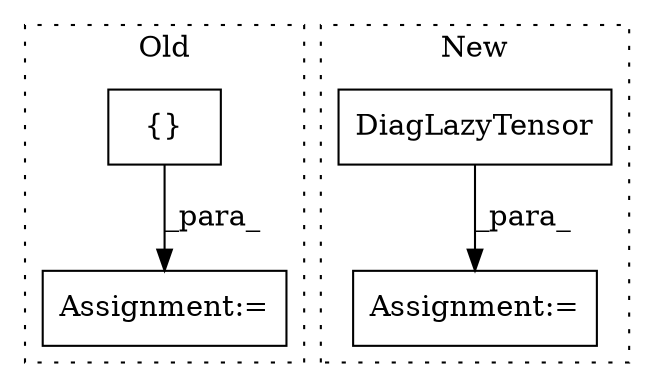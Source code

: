 digraph G {
subgraph cluster0 {
1 [label="{}" a="4" s="8675" l="2" shape="box"];
4 [label="Assignment:=" a="7" s="8655" l="11" shape="box"];
label = "Old";
style="dotted";
}
subgraph cluster1 {
2 [label="DiagLazyTensor" a="32" s="9003,9041" l="15,1" shape="box"];
3 [label="Assignment:=" a="7" s="9002" l="1" shape="box"];
label = "New";
style="dotted";
}
1 -> 4 [label="_para_"];
2 -> 3 [label="_para_"];
}